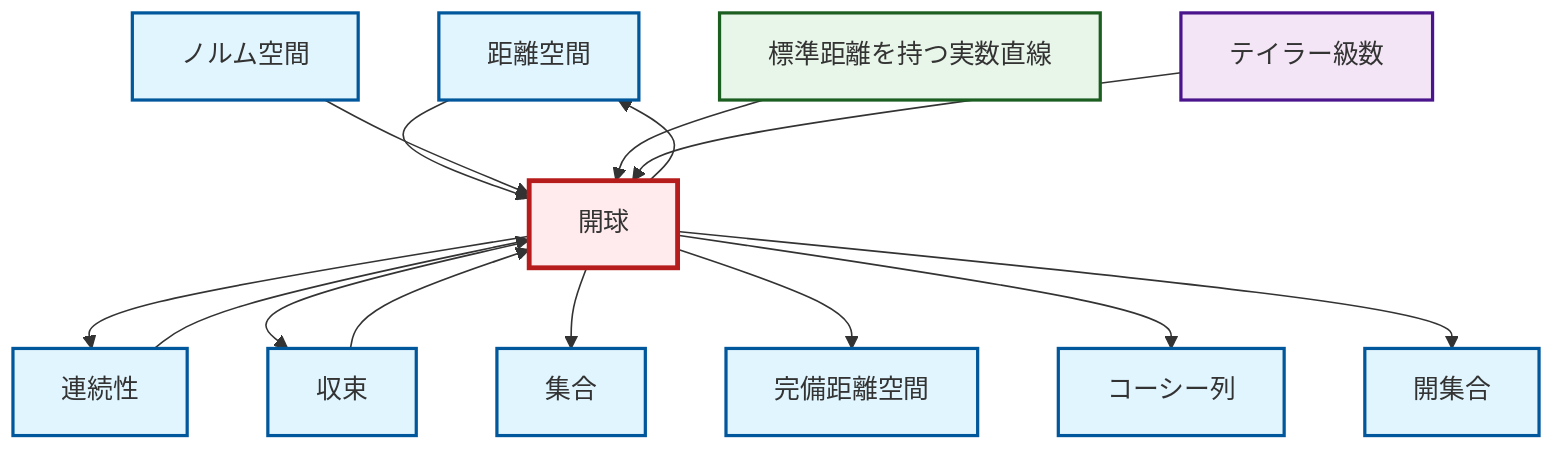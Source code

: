 graph TD
    classDef definition fill:#e1f5fe,stroke:#01579b,stroke-width:2px
    classDef theorem fill:#f3e5f5,stroke:#4a148c,stroke-width:2px
    classDef axiom fill:#fff3e0,stroke:#e65100,stroke-width:2px
    classDef example fill:#e8f5e9,stroke:#1b5e20,stroke-width:2px
    classDef current fill:#ffebee,stroke:#b71c1c,stroke-width:3px
    def-metric-space["距離空間"]:::definition
    def-open-set["開集合"]:::definition
    def-convergence["収束"]:::definition
    thm-taylor-series["テイラー級数"]:::theorem
    def-complete-metric-space["完備距離空間"]:::definition
    def-open-ball["開球"]:::definition
    def-continuity["連続性"]:::definition
    def-cauchy-sequence["コーシー列"]:::definition
    def-set["集合"]:::definition
    ex-real-line-metric["標準距離を持つ実数直線"]:::example
    def-normed-vector-space["ノルム空間"]:::definition
    def-metric-space --> def-open-ball
    def-open-ball --> def-continuity
    def-normed-vector-space --> def-open-ball
    def-open-ball --> def-convergence
    def-open-ball --> def-set
    ex-real-line-metric --> def-open-ball
    def-continuity --> def-open-ball
    thm-taylor-series --> def-open-ball
    def-open-ball --> def-complete-metric-space
    def-open-ball --> def-cauchy-sequence
    def-open-ball --> def-metric-space
    def-convergence --> def-open-ball
    def-open-ball --> def-open-set
    class def-open-ball current